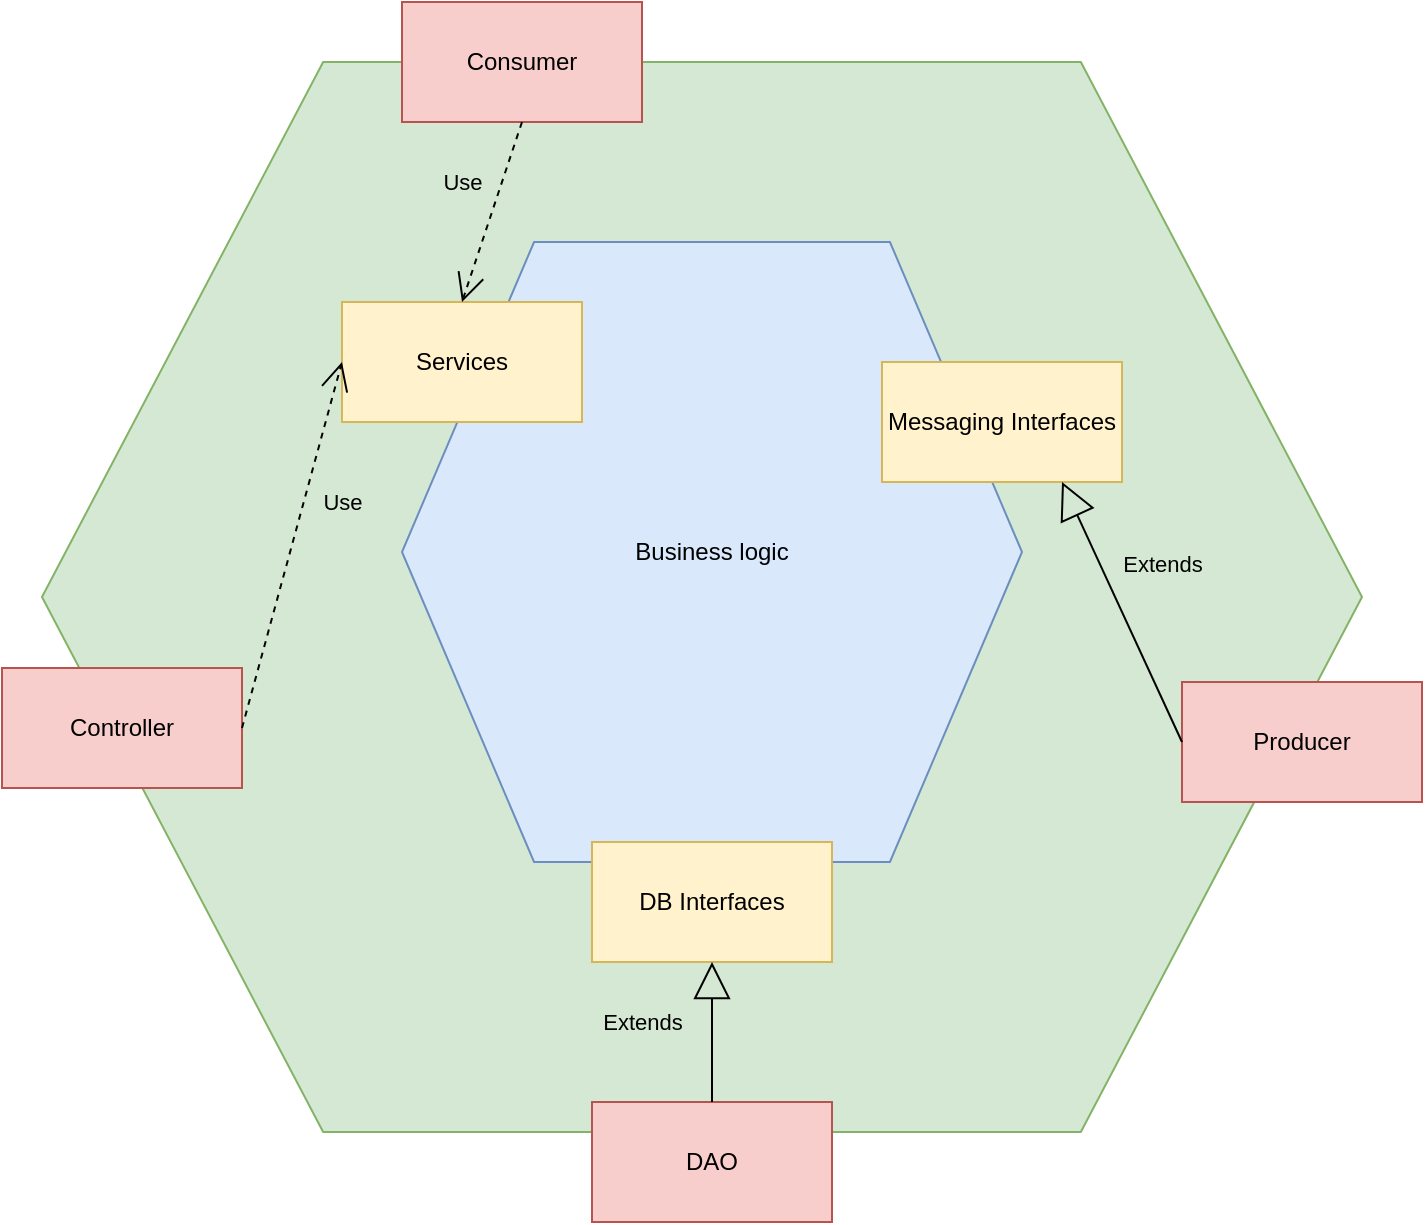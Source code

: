 <mxfile version="11.3.1" type="device" pages="1"><diagram id="72pGm868Vehp7BVqXHA5" name="Page-1"><mxGraphModel dx="1426" dy="802" grid="1" gridSize="10" guides="1" tooltips="1" connect="1" arrows="1" fold="1" page="1" pageScale="1" pageWidth="1169" pageHeight="827" math="0" shadow="0"><root><mxCell id="0"/><mxCell id="1" parent="0"/><mxCell id="gcUeCd6RIptMexATNUwA-14" value="" style="shape=hexagon;perimeter=hexagonPerimeter2;whiteSpace=wrap;html=1;fillColor=#d5e8d4;strokeColor=#82b366;size=0.213;" vertex="1" parent="1"><mxGeometry x="270" y="80" width="660" height="535" as="geometry"/></mxCell><mxCell id="gcUeCd6RIptMexATNUwA-1" value="Business logic" style="shape=hexagon;perimeter=hexagonPerimeter2;whiteSpace=wrap;html=1;fillColor=#dae8fc;strokeColor=#6c8ebf;size=0.213;" vertex="1" parent="1"><mxGeometry x="450" y="170" width="310" height="310" as="geometry"/></mxCell><mxCell id="gcUeCd6RIptMexATNUwA-3" value="Services" style="rounded=0;whiteSpace=wrap;html=1;fillColor=#fff2cc;strokeColor=#d6b656;" vertex="1" parent="1"><mxGeometry x="420" y="200" width="120" height="60" as="geometry"/></mxCell><mxCell id="gcUeCd6RIptMexATNUwA-4" value="DB Interfaces" style="rounded=0;whiteSpace=wrap;html=1;fillColor=#fff2cc;strokeColor=#d6b656;" vertex="1" parent="1"><mxGeometry x="545" y="470" width="120" height="60" as="geometry"/></mxCell><mxCell id="gcUeCd6RIptMexATNUwA-5" value="Messaging Interfaces" style="rounded=0;whiteSpace=wrap;html=1;fillColor=#fff2cc;strokeColor=#d6b656;" vertex="1" parent="1"><mxGeometry x="690" y="230" width="120" height="60" as="geometry"/></mxCell><mxCell id="gcUeCd6RIptMexATNUwA-6" value="DAO" style="rounded=0;whiteSpace=wrap;html=1;fillColor=#f8cecc;strokeColor=#b85450;" vertex="1" parent="1"><mxGeometry x="545" y="600" width="120" height="60" as="geometry"/></mxCell><mxCell id="gcUeCd6RIptMexATNUwA-7" value="Controller" style="rounded=0;whiteSpace=wrap;html=1;fillColor=#f8cecc;strokeColor=#b85450;" vertex="1" parent="1"><mxGeometry x="250" y="383" width="120" height="60" as="geometry"/></mxCell><mxCell id="gcUeCd6RIptMexATNUwA-8" value="Producer" style="rounded=0;whiteSpace=wrap;html=1;fillColor=#f8cecc;strokeColor=#b85450;" vertex="1" parent="1"><mxGeometry x="840" y="390" width="120" height="60" as="geometry"/></mxCell><mxCell id="gcUeCd6RIptMexATNUwA-9" value="Extends" style="endArrow=block;endSize=16;endFill=0;html=1;exitX=0;exitY=0.5;exitDx=0;exitDy=0;entryX=0.75;entryY=1;entryDx=0;entryDy=0;labelBackgroundColor=none;" edge="1" parent="1" source="gcUeCd6RIptMexATNUwA-8" target="gcUeCd6RIptMexATNUwA-5"><mxGeometry x="0.185" y="-28" width="160" relative="1" as="geometry"><mxPoint x="290" y="630" as="sourcePoint"/><mxPoint x="450" y="630" as="targetPoint"/><mxPoint as="offset"/></mxGeometry></mxCell><mxCell id="gcUeCd6RIptMexATNUwA-10" value="Extends" style="endArrow=block;endSize=16;endFill=0;html=1;exitX=0.5;exitY=0;exitDx=0;exitDy=0;entryX=0.5;entryY=1;entryDx=0;entryDy=0;labelBackgroundColor=none;" edge="1" parent="1" source="gcUeCd6RIptMexATNUwA-6" target="gcUeCd6RIptMexATNUwA-4"><mxGeometry x="0.143" y="35" width="160" relative="1" as="geometry"><mxPoint x="920" y="270" as="sourcePoint"/><mxPoint x="820" y="270" as="targetPoint"/><mxPoint as="offset"/></mxGeometry></mxCell><mxCell id="gcUeCd6RIptMexATNUwA-11" value="Use" style="endArrow=open;endSize=12;dashed=1;html=1;exitX=1;exitY=0.5;exitDx=0;exitDy=0;entryX=0;entryY=0.5;entryDx=0;entryDy=0;labelBackgroundColor=none;" edge="1" parent="1" source="gcUeCd6RIptMexATNUwA-7" target="gcUeCd6RIptMexATNUwA-3"><mxGeometry x="0.288" y="-18" width="160" relative="1" as="geometry"><mxPoint x="240" y="680" as="sourcePoint"/><mxPoint x="400" y="680" as="targetPoint"/><mxPoint as="offset"/></mxGeometry></mxCell><mxCell id="gcUeCd6RIptMexATNUwA-12" value="Consumer" style="rounded=0;whiteSpace=wrap;html=1;fillColor=#f8cecc;strokeColor=#b85450;" vertex="1" parent="1"><mxGeometry x="450" y="50" width="120" height="60" as="geometry"/></mxCell><mxCell id="gcUeCd6RIptMexATNUwA-13" value="Use" style="endArrow=open;endSize=12;dashed=1;html=1;exitX=0.5;exitY=1;exitDx=0;exitDy=0;entryX=0.5;entryY=0;entryDx=0;entryDy=0;labelBackgroundColor=none;" edge="1" parent="1" source="gcUeCd6RIptMexATNUwA-12" target="gcUeCd6RIptMexATNUwA-3"><mxGeometry x="-0.2" y="-19" width="160" relative="1" as="geometry"><mxPoint x="370" y="230" as="sourcePoint"/><mxPoint x="430" y="240" as="targetPoint"/><mxPoint as="offset"/></mxGeometry></mxCell></root></mxGraphModel></diagram></mxfile>